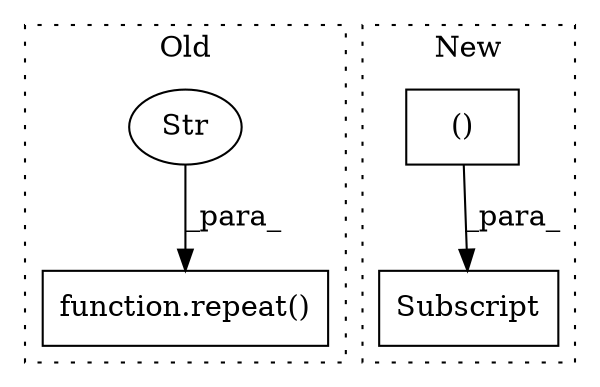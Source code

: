 digraph G {
subgraph cluster0 {
1 [label="function.repeat()" a="75" s="25252,25294" l="7,25" shape="box"];
3 [label="Str" a="66" s="25273" l="21" shape="ellipse"];
label = "Old";
style="dotted";
}
subgraph cluster1 {
2 [label="Subscript" a="63" s="26484,0" l="12,0" shape="box"];
4 [label="()" a="54" s="26491" l="4" shape="box"];
label = "New";
style="dotted";
}
3 -> 1 [label="_para_"];
4 -> 2 [label="_para_"];
}